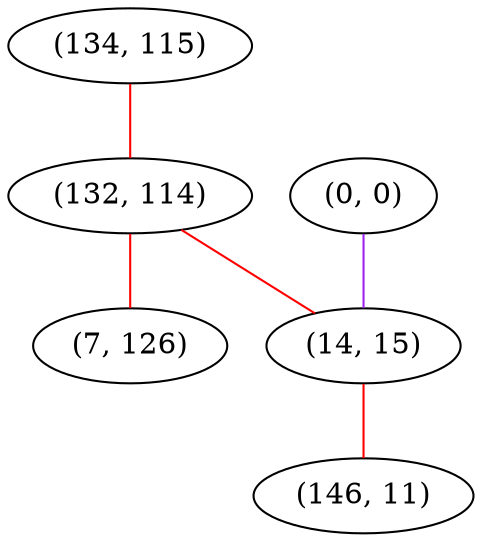 graph "" {
"(134, 115)";
"(0, 0)";
"(132, 114)";
"(7, 126)";
"(14, 15)";
"(146, 11)";
"(134, 115)" -- "(132, 114)"  [color=red, key=0, weight=1];
"(0, 0)" -- "(14, 15)"  [color=purple, key=0, weight=4];
"(132, 114)" -- "(7, 126)"  [color=red, key=0, weight=1];
"(132, 114)" -- "(14, 15)"  [color=red, key=0, weight=1];
"(14, 15)" -- "(146, 11)"  [color=red, key=0, weight=1];
}
